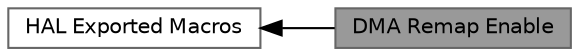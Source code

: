 digraph "DMA Remap Enable"
{
 // LATEX_PDF_SIZE
  bgcolor="transparent";
  edge [fontname=Helvetica,fontsize=10,labelfontname=Helvetica,labelfontsize=10];
  node [fontname=Helvetica,fontsize=10,shape=box,height=0.2,width=0.4];
  rankdir=LR;
  Node1 [id="Node000001",label="DMA Remap Enable",height=0.2,width=0.4,color="gray40", fillcolor="grey60", style="filled", fontcolor="black",tooltip=" "];
  Node2 [id="Node000002",label="HAL Exported Macros",height=0.2,width=0.4,color="grey40", fillcolor="white", style="filled",URL="$group___h_a_l___exported___macros.html",tooltip=" "];
  Node2->Node1 [shape=plaintext, dir="back", style="solid"];
}
